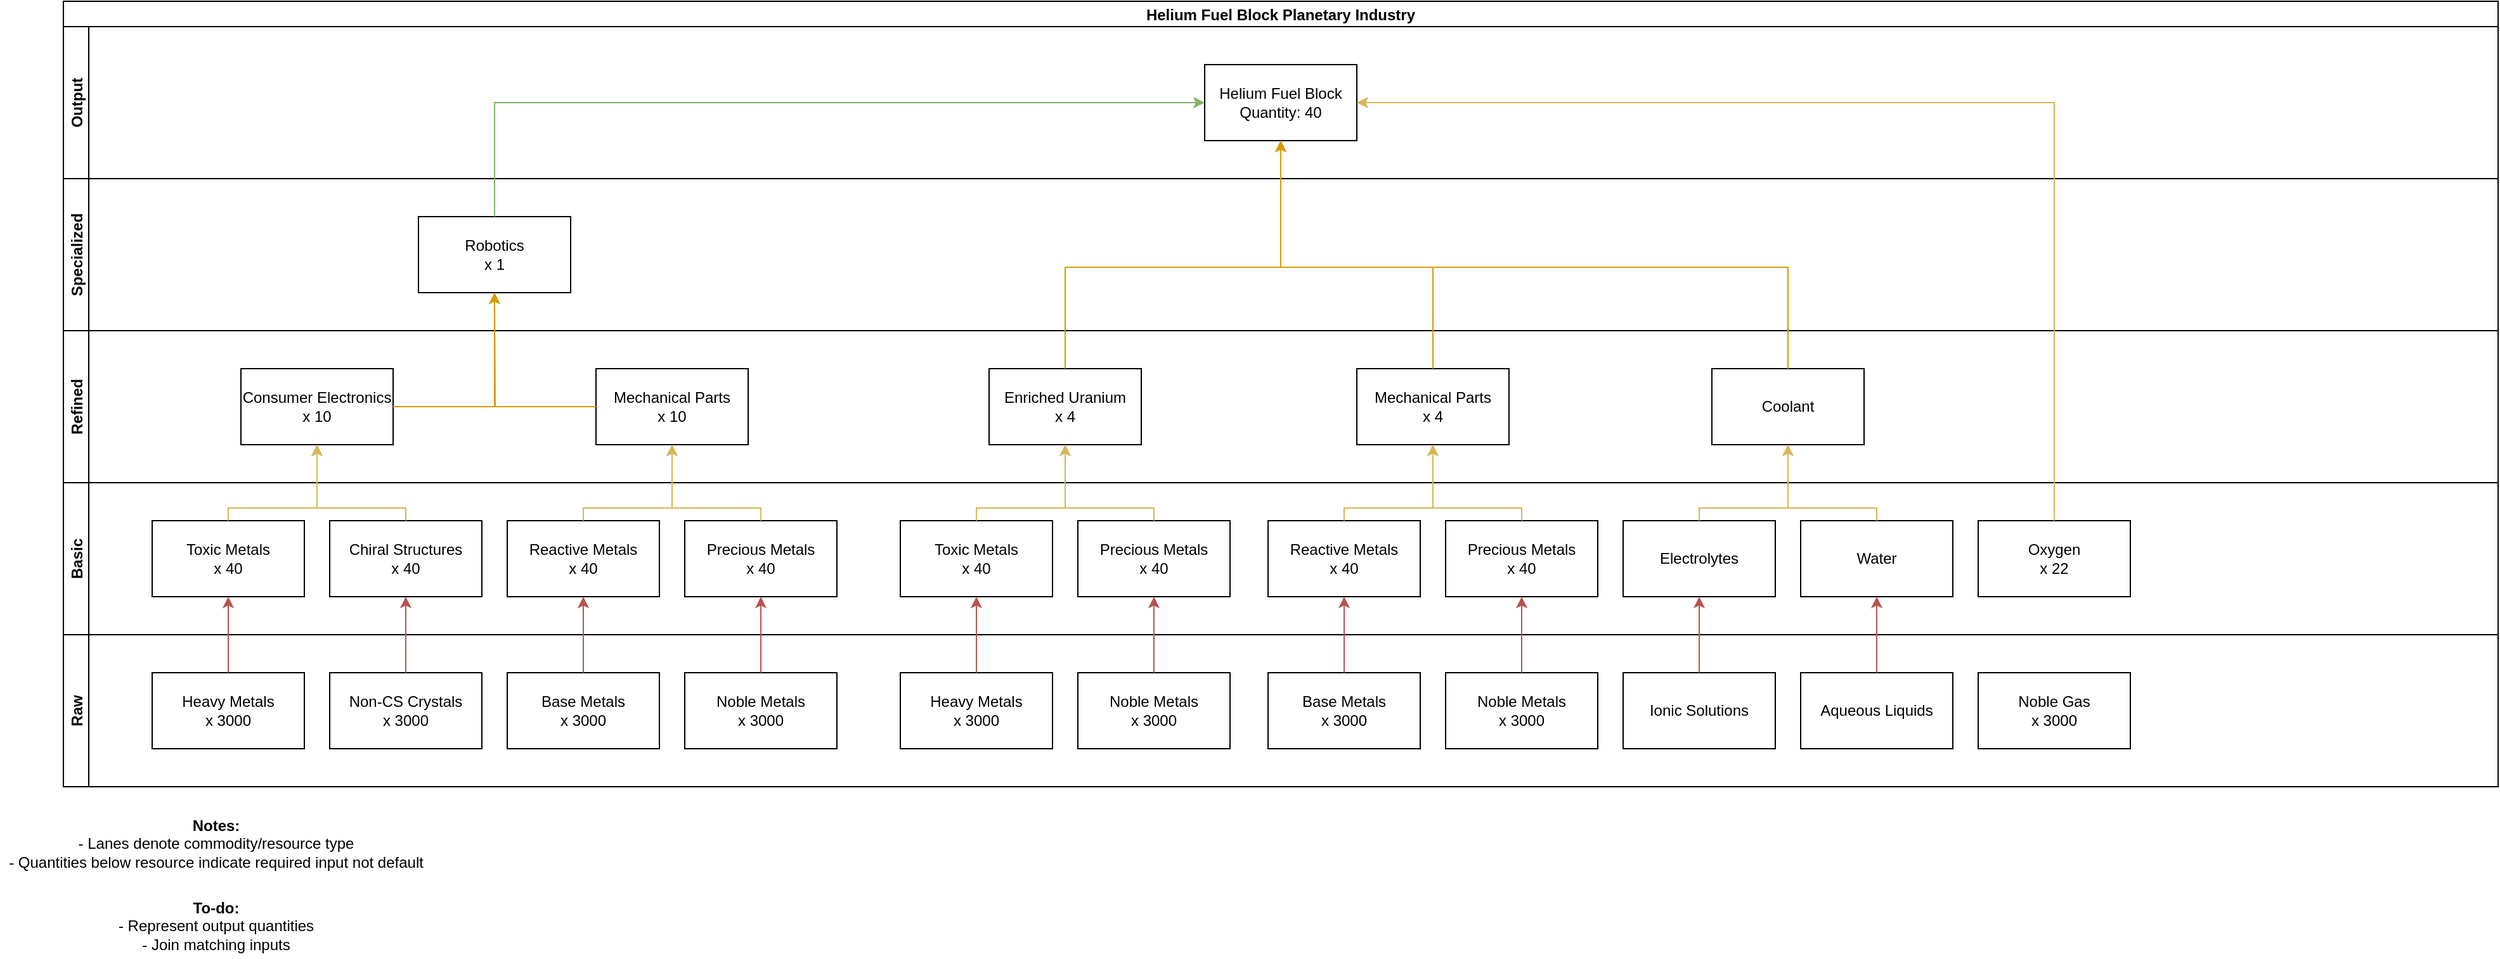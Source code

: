 <mxfile version="15.7.0" type="github">
  <diagram id="3TLoZ07AutrMq-KuwH9l" name="Helium Fuel Block">
    <mxGraphModel dx="1426" dy="1994" grid="1" gridSize="10" guides="1" tooltips="1" connect="1" arrows="1" fold="1" page="1" pageScale="1" pageWidth="827" pageHeight="1169" math="0" shadow="0">
      <root>
        <mxCell id="0" />
        <mxCell id="1" parent="0" />
        <mxCell id="alUQvkPKiy3RBT4dOB0o-2" value="Helium Fuel Block Planetary Industry" style="swimlane;childLayout=stackLayout;resizeParent=1;resizeParentMax=0;horizontal=1;startSize=20;horizontalStack=0;" vertex="1" parent="1">
          <mxGeometry x="50" y="-10" width="1920" height="620" as="geometry" />
        </mxCell>
        <mxCell id="alUQvkPKiy3RBT4dOB0o-3" value="Output" style="swimlane;startSize=20;horizontal=0;" vertex="1" parent="alUQvkPKiy3RBT4dOB0o-2">
          <mxGeometry y="20" width="1920" height="120" as="geometry" />
        </mxCell>
        <mxCell id="alUQvkPKiy3RBT4dOB0o-14" value="Helium Fuel Block&lt;br&gt;Quantity: 40" style="rounded=0;whiteSpace=wrap;html=1;" vertex="1" parent="alUQvkPKiy3RBT4dOB0o-3">
          <mxGeometry x="900" y="30" width="120" height="60" as="geometry" />
        </mxCell>
        <mxCell id="alUQvkPKiy3RBT4dOB0o-4" value="Specialized" style="swimlane;startSize=20;horizontal=0;" vertex="1" parent="alUQvkPKiy3RBT4dOB0o-2">
          <mxGeometry y="140" width="1920" height="120" as="geometry" />
        </mxCell>
        <mxCell id="alUQvkPKiy3RBT4dOB0o-15" value="Robotics&lt;br&gt;x 1" style="rounded=0;whiteSpace=wrap;html=1;" vertex="1" parent="alUQvkPKiy3RBT4dOB0o-4">
          <mxGeometry x="280" y="30" width="120" height="60" as="geometry" />
        </mxCell>
        <mxCell id="alUQvkPKiy3RBT4dOB0o-5" value="Refined" style="swimlane;startSize=20;horizontal=0;" vertex="1" parent="alUQvkPKiy3RBT4dOB0o-2">
          <mxGeometry y="260" width="1920" height="120" as="geometry" />
        </mxCell>
        <mxCell id="alUQvkPKiy3RBT4dOB0o-26" value="Consumer Electronics&lt;br&gt;x 10" style="rounded=0;whiteSpace=wrap;html=1;" vertex="1" parent="alUQvkPKiy3RBT4dOB0o-5">
          <mxGeometry x="140" y="30" width="120" height="60" as="geometry" />
        </mxCell>
        <mxCell id="alUQvkPKiy3RBT4dOB0o-27" value="Mechanical Parts&lt;br&gt;x 10" style="rounded=0;whiteSpace=wrap;html=1;" vertex="1" parent="alUQvkPKiy3RBT4dOB0o-5">
          <mxGeometry x="420" y="30" width="120" height="60" as="geometry" />
        </mxCell>
        <mxCell id="alUQvkPKiy3RBT4dOB0o-12" value="Basic" style="swimlane;startSize=20;horizontal=0;" vertex="1" parent="alUQvkPKiy3RBT4dOB0o-2">
          <mxGeometry y="380" width="1920" height="120" as="geometry" />
        </mxCell>
        <mxCell id="alUQvkPKiy3RBT4dOB0o-28" value="Toxic Metals&lt;br&gt;x 40" style="rounded=0;whiteSpace=wrap;html=1;" vertex="1" parent="alUQvkPKiy3RBT4dOB0o-12">
          <mxGeometry x="70" y="30" width="120" height="60" as="geometry" />
        </mxCell>
        <mxCell id="alUQvkPKiy3RBT4dOB0o-29" value="Chiral Structures&lt;br&gt;x 40" style="rounded=0;whiteSpace=wrap;html=1;" vertex="1" parent="alUQvkPKiy3RBT4dOB0o-12">
          <mxGeometry x="210" y="30" width="120" height="60" as="geometry" />
        </mxCell>
        <mxCell id="alUQvkPKiy3RBT4dOB0o-30" value="Reactive Metals&lt;br&gt;x 40" style="rounded=0;whiteSpace=wrap;html=1;" vertex="1" parent="alUQvkPKiy3RBT4dOB0o-12">
          <mxGeometry x="350" y="30" width="120" height="60" as="geometry" />
        </mxCell>
        <mxCell id="alUQvkPKiy3RBT4dOB0o-31" value="Precious Metals&lt;br&gt;x 40" style="rounded=0;whiteSpace=wrap;html=1;" vertex="1" parent="alUQvkPKiy3RBT4dOB0o-12">
          <mxGeometry x="490" y="30" width="120" height="60" as="geometry" />
        </mxCell>
        <mxCell id="alUQvkPKiy3RBT4dOB0o-110" value="Oxygen&lt;br&gt;x 22" style="rounded=0;whiteSpace=wrap;html=1;" vertex="1" parent="alUQvkPKiy3RBT4dOB0o-12">
          <mxGeometry x="1510" y="30" width="120" height="60" as="geometry" />
        </mxCell>
        <mxCell id="alUQvkPKiy3RBT4dOB0o-13" value="Raw" style="swimlane;startSize=20;horizontal=0;" vertex="1" parent="alUQvkPKiy3RBT4dOB0o-2">
          <mxGeometry y="500" width="1920" height="120" as="geometry" />
        </mxCell>
        <mxCell id="alUQvkPKiy3RBT4dOB0o-32" value="Heavy Metals&lt;br&gt;x 3000" style="rounded=0;whiteSpace=wrap;html=1;" vertex="1" parent="alUQvkPKiy3RBT4dOB0o-13">
          <mxGeometry x="70" y="30" width="120" height="60" as="geometry" />
        </mxCell>
        <mxCell id="alUQvkPKiy3RBT4dOB0o-33" value="Non-CS Crystals&lt;br&gt;x 3000" style="rounded=0;whiteSpace=wrap;html=1;" vertex="1" parent="alUQvkPKiy3RBT4dOB0o-13">
          <mxGeometry x="210" y="30" width="120" height="60" as="geometry" />
        </mxCell>
        <mxCell id="alUQvkPKiy3RBT4dOB0o-41" value="Base Metals&lt;br&gt;x 3000" style="rounded=0;whiteSpace=wrap;html=1;" vertex="1" parent="alUQvkPKiy3RBT4dOB0o-13">
          <mxGeometry x="350" y="30" width="120" height="60" as="geometry" />
        </mxCell>
        <mxCell id="alUQvkPKiy3RBT4dOB0o-42" value="Noble Metals&lt;br&gt;x 3000" style="rounded=0;whiteSpace=wrap;html=1;" vertex="1" parent="alUQvkPKiy3RBT4dOB0o-13">
          <mxGeometry x="490" y="30" width="120" height="60" as="geometry" />
        </mxCell>
        <mxCell id="alUQvkPKiy3RBT4dOB0o-69" value="Enriched Uranium&lt;br&gt;x 4" style="rounded=0;whiteSpace=wrap;html=1;" vertex="1" parent="alUQvkPKiy3RBT4dOB0o-13">
          <mxGeometry x="730" y="-210" width="120" height="60" as="geometry" />
        </mxCell>
        <mxCell id="alUQvkPKiy3RBT4dOB0o-71" value="Toxic Metals&lt;br&gt;x 40" style="rounded=0;whiteSpace=wrap;html=1;" vertex="1" parent="alUQvkPKiy3RBT4dOB0o-13">
          <mxGeometry x="660" y="-90" width="120" height="60" as="geometry" />
        </mxCell>
        <mxCell id="alUQvkPKiy3RBT4dOB0o-72" value="Precious Metals&lt;br&gt;x 40" style="rounded=0;whiteSpace=wrap;html=1;" vertex="1" parent="alUQvkPKiy3RBT4dOB0o-13">
          <mxGeometry x="800" y="-90" width="120" height="60" as="geometry" />
        </mxCell>
        <mxCell id="alUQvkPKiy3RBT4dOB0o-81" style="edgeStyle=orthogonalEdgeStyle;rounded=0;orthogonalLoop=1;jettySize=auto;html=1;entryX=0.5;entryY=1;entryDx=0;entryDy=0;fillColor=#fff2cc;strokeColor=#d6b656;" edge="1" parent="alUQvkPKiy3RBT4dOB0o-13" source="alUQvkPKiy3RBT4dOB0o-72" target="alUQvkPKiy3RBT4dOB0o-69">
          <mxGeometry relative="1" as="geometry">
            <Array as="points">
              <mxPoint x="860" y="-100" />
              <mxPoint x="790" y="-100" />
            </Array>
          </mxGeometry>
        </mxCell>
        <mxCell id="alUQvkPKiy3RBT4dOB0o-75" value="Heavy Metals&lt;br&gt;x 3000" style="rounded=0;whiteSpace=wrap;html=1;" vertex="1" parent="alUQvkPKiy3RBT4dOB0o-13">
          <mxGeometry x="660" y="30" width="120" height="60" as="geometry" />
        </mxCell>
        <mxCell id="alUQvkPKiy3RBT4dOB0o-79" style="edgeStyle=orthogonalEdgeStyle;rounded=0;orthogonalLoop=1;jettySize=auto;html=1;entryX=0.5;entryY=1;entryDx=0;entryDy=0;fillColor=#f8cecc;strokeColor=#b85450;" edge="1" parent="alUQvkPKiy3RBT4dOB0o-13" source="alUQvkPKiy3RBT4dOB0o-75" target="alUQvkPKiy3RBT4dOB0o-71">
          <mxGeometry relative="1" as="geometry" />
        </mxCell>
        <mxCell id="alUQvkPKiy3RBT4dOB0o-76" value="Noble Metals&lt;br&gt;x 3000" style="rounded=0;whiteSpace=wrap;html=1;" vertex="1" parent="alUQvkPKiy3RBT4dOB0o-13">
          <mxGeometry x="800" y="30" width="120" height="60" as="geometry" />
        </mxCell>
        <mxCell id="alUQvkPKiy3RBT4dOB0o-80" style="edgeStyle=orthogonalEdgeStyle;rounded=0;orthogonalLoop=1;jettySize=auto;html=1;entryX=0.5;entryY=1;entryDx=0;entryDy=0;fillColor=#f8cecc;strokeColor=#b85450;" edge="1" parent="alUQvkPKiy3RBT4dOB0o-13" source="alUQvkPKiy3RBT4dOB0o-76" target="alUQvkPKiy3RBT4dOB0o-72">
          <mxGeometry relative="1" as="geometry" />
        </mxCell>
        <mxCell id="alUQvkPKiy3RBT4dOB0o-86" style="edgeStyle=orthogonalEdgeStyle;rounded=0;orthogonalLoop=1;jettySize=auto;html=1;fillColor=#fff2cc;strokeColor=#d6b656;" edge="1" parent="alUQvkPKiy3RBT4dOB0o-13" source="alUQvkPKiy3RBT4dOB0o-71">
          <mxGeometry relative="1" as="geometry">
            <mxPoint x="790" y="-150" as="targetPoint" />
            <Array as="points">
              <mxPoint x="720" y="-100" />
              <mxPoint x="790" y="-100" />
            </Array>
          </mxGeometry>
        </mxCell>
        <mxCell id="alUQvkPKiy3RBT4dOB0o-92" value="Mechanical Parts&lt;br&gt;x 4" style="rounded=0;whiteSpace=wrap;html=1;" vertex="1" parent="alUQvkPKiy3RBT4dOB0o-13">
          <mxGeometry x="1020" y="-210" width="120" height="60" as="geometry" />
        </mxCell>
        <mxCell id="alUQvkPKiy3RBT4dOB0o-93" value="Reactive Metals&lt;br&gt;x 40" style="rounded=0;whiteSpace=wrap;html=1;" vertex="1" parent="alUQvkPKiy3RBT4dOB0o-13">
          <mxGeometry x="950" y="-90" width="120" height="60" as="geometry" />
        </mxCell>
        <mxCell id="alUQvkPKiy3RBT4dOB0o-94" value="Precious Metals&lt;br&gt;x 40" style="rounded=0;whiteSpace=wrap;html=1;" vertex="1" parent="alUQvkPKiy3RBT4dOB0o-13">
          <mxGeometry x="1090" y="-90" width="120" height="60" as="geometry" />
        </mxCell>
        <mxCell id="alUQvkPKiy3RBT4dOB0o-95" style="edgeStyle=orthogonalEdgeStyle;rounded=0;orthogonalLoop=1;jettySize=auto;html=1;entryX=0.5;entryY=1;entryDx=0;entryDy=0;fillColor=#fff2cc;strokeColor=#d6b656;" edge="1" parent="alUQvkPKiy3RBT4dOB0o-13" source="alUQvkPKiy3RBT4dOB0o-94" target="alUQvkPKiy3RBT4dOB0o-92">
          <mxGeometry relative="1" as="geometry">
            <Array as="points">
              <mxPoint x="1150" y="-100" />
              <mxPoint x="1080" y="-100" />
            </Array>
          </mxGeometry>
        </mxCell>
        <mxCell id="alUQvkPKiy3RBT4dOB0o-96" value="Base Metals&lt;br&gt;x 3000" style="rounded=0;whiteSpace=wrap;html=1;" vertex="1" parent="alUQvkPKiy3RBT4dOB0o-13">
          <mxGeometry x="950" y="30" width="120" height="60" as="geometry" />
        </mxCell>
        <mxCell id="alUQvkPKiy3RBT4dOB0o-97" style="edgeStyle=orthogonalEdgeStyle;rounded=0;orthogonalLoop=1;jettySize=auto;html=1;entryX=0.5;entryY=1;entryDx=0;entryDy=0;fillColor=#f8cecc;strokeColor=#b85450;" edge="1" parent="alUQvkPKiy3RBT4dOB0o-13" source="alUQvkPKiy3RBT4dOB0o-96" target="alUQvkPKiy3RBT4dOB0o-93">
          <mxGeometry relative="1" as="geometry" />
        </mxCell>
        <mxCell id="alUQvkPKiy3RBT4dOB0o-98" value="Noble Metals&lt;br&gt;x 3000" style="rounded=0;whiteSpace=wrap;html=1;" vertex="1" parent="alUQvkPKiy3RBT4dOB0o-13">
          <mxGeometry x="1090" y="30" width="120" height="60" as="geometry" />
        </mxCell>
        <mxCell id="alUQvkPKiy3RBT4dOB0o-99" style="edgeStyle=orthogonalEdgeStyle;rounded=0;orthogonalLoop=1;jettySize=auto;html=1;entryX=0.5;entryY=1;entryDx=0;entryDy=0;fillColor=#f8cecc;strokeColor=#b85450;" edge="1" parent="alUQvkPKiy3RBT4dOB0o-13" source="alUQvkPKiy3RBT4dOB0o-98" target="alUQvkPKiy3RBT4dOB0o-94">
          <mxGeometry relative="1" as="geometry" />
        </mxCell>
        <mxCell id="alUQvkPKiy3RBT4dOB0o-100" style="edgeStyle=orthogonalEdgeStyle;rounded=0;orthogonalLoop=1;jettySize=auto;html=1;fillColor=#fff2cc;strokeColor=#d6b656;" edge="1" parent="alUQvkPKiy3RBT4dOB0o-13" source="alUQvkPKiy3RBT4dOB0o-93">
          <mxGeometry relative="1" as="geometry">
            <mxPoint x="1080" y="-150" as="targetPoint" />
            <Array as="points">
              <mxPoint x="1010" y="-100" />
              <mxPoint x="1080" y="-100" />
            </Array>
          </mxGeometry>
        </mxCell>
        <mxCell id="alUQvkPKiy3RBT4dOB0o-101" value="Coolant" style="rounded=0;whiteSpace=wrap;html=1;" vertex="1" parent="alUQvkPKiy3RBT4dOB0o-13">
          <mxGeometry x="1300" y="-210" width="120" height="60" as="geometry" />
        </mxCell>
        <mxCell id="alUQvkPKiy3RBT4dOB0o-102" value="Electrolytes" style="rounded=0;whiteSpace=wrap;html=1;" vertex="1" parent="alUQvkPKiy3RBT4dOB0o-13">
          <mxGeometry x="1230" y="-90" width="120" height="60" as="geometry" />
        </mxCell>
        <mxCell id="alUQvkPKiy3RBT4dOB0o-103" value="Water" style="rounded=0;whiteSpace=wrap;html=1;" vertex="1" parent="alUQvkPKiy3RBT4dOB0o-13">
          <mxGeometry x="1370" y="-90" width="120" height="60" as="geometry" />
        </mxCell>
        <mxCell id="alUQvkPKiy3RBT4dOB0o-104" style="edgeStyle=orthogonalEdgeStyle;rounded=0;orthogonalLoop=1;jettySize=auto;html=1;entryX=0.5;entryY=1;entryDx=0;entryDy=0;fillColor=#fff2cc;strokeColor=#d6b656;" edge="1" parent="alUQvkPKiy3RBT4dOB0o-13" source="alUQvkPKiy3RBT4dOB0o-103" target="alUQvkPKiy3RBT4dOB0o-101">
          <mxGeometry relative="1" as="geometry">
            <Array as="points">
              <mxPoint x="1430" y="-100" />
              <mxPoint x="1360" y="-100" />
            </Array>
          </mxGeometry>
        </mxCell>
        <mxCell id="alUQvkPKiy3RBT4dOB0o-105" value="Ionic Solutions" style="rounded=0;whiteSpace=wrap;html=1;" vertex="1" parent="alUQvkPKiy3RBT4dOB0o-13">
          <mxGeometry x="1230" y="30" width="120" height="60" as="geometry" />
        </mxCell>
        <mxCell id="alUQvkPKiy3RBT4dOB0o-106" style="edgeStyle=orthogonalEdgeStyle;rounded=0;orthogonalLoop=1;jettySize=auto;html=1;entryX=0.5;entryY=1;entryDx=0;entryDy=0;fillColor=#f8cecc;strokeColor=#b85450;" edge="1" parent="alUQvkPKiy3RBT4dOB0o-13" source="alUQvkPKiy3RBT4dOB0o-105" target="alUQvkPKiy3RBT4dOB0o-102">
          <mxGeometry relative="1" as="geometry" />
        </mxCell>
        <mxCell id="alUQvkPKiy3RBT4dOB0o-107" value="Aqueous Liquids" style="rounded=0;whiteSpace=wrap;html=1;" vertex="1" parent="alUQvkPKiy3RBT4dOB0o-13">
          <mxGeometry x="1370" y="30" width="120" height="60" as="geometry" />
        </mxCell>
        <mxCell id="alUQvkPKiy3RBT4dOB0o-108" style="edgeStyle=orthogonalEdgeStyle;rounded=0;orthogonalLoop=1;jettySize=auto;html=1;entryX=0.5;entryY=1;entryDx=0;entryDy=0;fillColor=#f8cecc;strokeColor=#b85450;" edge="1" parent="alUQvkPKiy3RBT4dOB0o-13" source="alUQvkPKiy3RBT4dOB0o-107" target="alUQvkPKiy3RBT4dOB0o-103">
          <mxGeometry relative="1" as="geometry" />
        </mxCell>
        <mxCell id="alUQvkPKiy3RBT4dOB0o-109" style="edgeStyle=orthogonalEdgeStyle;rounded=0;orthogonalLoop=1;jettySize=auto;html=1;fillColor=#fff2cc;strokeColor=#d6b656;" edge="1" parent="alUQvkPKiy3RBT4dOB0o-13" source="alUQvkPKiy3RBT4dOB0o-102">
          <mxGeometry relative="1" as="geometry">
            <mxPoint x="1360" y="-150" as="targetPoint" />
            <Array as="points">
              <mxPoint x="1290" y="-100" />
              <mxPoint x="1360" y="-100" />
            </Array>
          </mxGeometry>
        </mxCell>
        <mxCell id="alUQvkPKiy3RBT4dOB0o-111" value="Noble Gas&lt;br&gt;x 3000" style="rounded=0;whiteSpace=wrap;html=1;" vertex="1" parent="alUQvkPKiy3RBT4dOB0o-13">
          <mxGeometry x="1510" y="30" width="120" height="60" as="geometry" />
        </mxCell>
        <mxCell id="alUQvkPKiy3RBT4dOB0o-34" style="edgeStyle=orthogonalEdgeStyle;rounded=0;orthogonalLoop=1;jettySize=auto;html=1;entryX=0.5;entryY=1;entryDx=0;entryDy=0;fillColor=#f8cecc;strokeColor=#b85450;" edge="1" parent="alUQvkPKiy3RBT4dOB0o-2" source="alUQvkPKiy3RBT4dOB0o-32" target="alUQvkPKiy3RBT4dOB0o-28">
          <mxGeometry relative="1" as="geometry" />
        </mxCell>
        <mxCell id="alUQvkPKiy3RBT4dOB0o-35" style="edgeStyle=orthogonalEdgeStyle;rounded=0;orthogonalLoop=1;jettySize=auto;html=1;entryX=0.5;entryY=1;entryDx=0;entryDy=0;fillColor=#f8cecc;strokeColor=#b85450;" edge="1" parent="alUQvkPKiy3RBT4dOB0o-2" source="alUQvkPKiy3RBT4dOB0o-33" target="alUQvkPKiy3RBT4dOB0o-29">
          <mxGeometry relative="1" as="geometry" />
        </mxCell>
        <mxCell id="alUQvkPKiy3RBT4dOB0o-36" style="edgeStyle=orthogonalEdgeStyle;rounded=0;orthogonalLoop=1;jettySize=auto;html=1;entryX=0.5;entryY=1;entryDx=0;entryDy=0;fillColor=#fff2cc;strokeColor=#d6b656;" edge="1" parent="alUQvkPKiy3RBT4dOB0o-2" source="alUQvkPKiy3RBT4dOB0o-29" target="alUQvkPKiy3RBT4dOB0o-26">
          <mxGeometry relative="1" as="geometry">
            <Array as="points">
              <mxPoint x="270" y="400" />
              <mxPoint x="200" y="400" />
            </Array>
          </mxGeometry>
        </mxCell>
        <mxCell id="alUQvkPKiy3RBT4dOB0o-38" style="edgeStyle=orthogonalEdgeStyle;rounded=0;orthogonalLoop=1;jettySize=auto;html=1;entryX=0.5;entryY=1;entryDx=0;entryDy=0;fillColor=#ffe6cc;strokeColor=#d79b00;" edge="1" parent="alUQvkPKiy3RBT4dOB0o-2" source="alUQvkPKiy3RBT4dOB0o-26" target="alUQvkPKiy3RBT4dOB0o-15">
          <mxGeometry relative="1" as="geometry" />
        </mxCell>
        <mxCell id="alUQvkPKiy3RBT4dOB0o-43" style="edgeStyle=orthogonalEdgeStyle;rounded=0;orthogonalLoop=1;jettySize=auto;html=1;entryX=0.5;entryY=1;entryDx=0;entryDy=0;fillColor=#f8cecc;strokeColor=#b85450;" edge="1" parent="alUQvkPKiy3RBT4dOB0o-2" source="alUQvkPKiy3RBT4dOB0o-41" target="alUQvkPKiy3RBT4dOB0o-30">
          <mxGeometry relative="1" as="geometry" />
        </mxCell>
        <mxCell id="alUQvkPKiy3RBT4dOB0o-44" style="edgeStyle=orthogonalEdgeStyle;rounded=0;orthogonalLoop=1;jettySize=auto;html=1;entryX=0.5;entryY=1;entryDx=0;entryDy=0;fillColor=#f8cecc;strokeColor=#b85450;" edge="1" parent="alUQvkPKiy3RBT4dOB0o-2" source="alUQvkPKiy3RBT4dOB0o-42" target="alUQvkPKiy3RBT4dOB0o-31">
          <mxGeometry relative="1" as="geometry" />
        </mxCell>
        <mxCell id="alUQvkPKiy3RBT4dOB0o-45" style="edgeStyle=orthogonalEdgeStyle;rounded=0;orthogonalLoop=1;jettySize=auto;html=1;entryX=0.5;entryY=1;entryDx=0;entryDy=0;fillColor=#fff2cc;strokeColor=#d6b656;" edge="1" parent="alUQvkPKiy3RBT4dOB0o-2" source="alUQvkPKiy3RBT4dOB0o-31" target="alUQvkPKiy3RBT4dOB0o-27">
          <mxGeometry relative="1" as="geometry">
            <Array as="points">
              <mxPoint x="550" y="400" />
              <mxPoint x="480" y="400" />
            </Array>
          </mxGeometry>
        </mxCell>
        <mxCell id="alUQvkPKiy3RBT4dOB0o-113" style="edgeStyle=orthogonalEdgeStyle;rounded=0;orthogonalLoop=1;jettySize=auto;html=1;entryX=0.5;entryY=1;entryDx=0;entryDy=0;fillColor=#ffe6cc;strokeColor=#d79b00;" edge="1" parent="alUQvkPKiy3RBT4dOB0o-2" source="alUQvkPKiy3RBT4dOB0o-69" target="alUQvkPKiy3RBT4dOB0o-14">
          <mxGeometry relative="1" as="geometry">
            <Array as="points">
              <mxPoint x="790" y="210" />
              <mxPoint x="960" y="210" />
            </Array>
          </mxGeometry>
        </mxCell>
        <mxCell id="alUQvkPKiy3RBT4dOB0o-114" style="edgeStyle=orthogonalEdgeStyle;rounded=0;orthogonalLoop=1;jettySize=auto;html=1;entryX=0.5;entryY=1;entryDx=0;entryDy=0;fillColor=#ffe6cc;strokeColor=#d79b00;" edge="1" parent="alUQvkPKiy3RBT4dOB0o-2" source="alUQvkPKiy3RBT4dOB0o-92" target="alUQvkPKiy3RBT4dOB0o-14">
          <mxGeometry relative="1" as="geometry">
            <Array as="points">
              <mxPoint x="1080" y="210" />
              <mxPoint x="960" y="210" />
            </Array>
          </mxGeometry>
        </mxCell>
        <mxCell id="alUQvkPKiy3RBT4dOB0o-115" style="edgeStyle=orthogonalEdgeStyle;rounded=0;orthogonalLoop=1;jettySize=auto;html=1;entryX=0.5;entryY=1;entryDx=0;entryDy=0;fillColor=#ffe6cc;strokeColor=#d79b00;" edge="1" parent="alUQvkPKiy3RBT4dOB0o-2" source="alUQvkPKiy3RBT4dOB0o-101" target="alUQvkPKiy3RBT4dOB0o-14">
          <mxGeometry relative="1" as="geometry">
            <Array as="points">
              <mxPoint x="1360" y="210" />
              <mxPoint x="960" y="210" />
            </Array>
          </mxGeometry>
        </mxCell>
        <mxCell id="alUQvkPKiy3RBT4dOB0o-117" style="edgeStyle=orthogonalEdgeStyle;rounded=0;orthogonalLoop=1;jettySize=auto;html=1;entryX=1;entryY=0.5;entryDx=0;entryDy=0;fillColor=#fff2cc;strokeColor=#d6b656;" edge="1" parent="alUQvkPKiy3RBT4dOB0o-2" source="alUQvkPKiy3RBT4dOB0o-110" target="alUQvkPKiy3RBT4dOB0o-14">
          <mxGeometry relative="1" as="geometry">
            <Array as="points">
              <mxPoint x="1570" y="80" />
            </Array>
          </mxGeometry>
        </mxCell>
        <mxCell id="alUQvkPKiy3RBT4dOB0o-118" style="edgeStyle=orthogonalEdgeStyle;rounded=0;orthogonalLoop=1;jettySize=auto;html=1;entryX=0;entryY=0.5;entryDx=0;entryDy=0;fillColor=#d5e8d4;strokeColor=#82b366;" edge="1" parent="alUQvkPKiy3RBT4dOB0o-2" source="alUQvkPKiy3RBT4dOB0o-15" target="alUQvkPKiy3RBT4dOB0o-14">
          <mxGeometry relative="1" as="geometry">
            <Array as="points">
              <mxPoint x="340" y="80" />
            </Array>
          </mxGeometry>
        </mxCell>
        <mxCell id="alUQvkPKiy3RBT4dOB0o-37" style="edgeStyle=orthogonalEdgeStyle;rounded=0;orthogonalLoop=1;jettySize=auto;html=1;fillColor=#fff2cc;strokeColor=#d6b656;" edge="1" parent="1" source="alUQvkPKiy3RBT4dOB0o-28">
          <mxGeometry relative="1" as="geometry">
            <mxPoint x="250" y="340" as="targetPoint" />
            <Array as="points">
              <mxPoint x="180" y="390" />
              <mxPoint x="250" y="390" />
            </Array>
          </mxGeometry>
        </mxCell>
        <mxCell id="alUQvkPKiy3RBT4dOB0o-39" style="edgeStyle=orthogonalEdgeStyle;rounded=0;orthogonalLoop=1;jettySize=auto;html=1;fillColor=#ffe6cc;strokeColor=#d79b00;" edge="1" parent="1" source="alUQvkPKiy3RBT4dOB0o-27">
          <mxGeometry relative="1" as="geometry">
            <mxPoint x="390" y="220" as="targetPoint" />
          </mxGeometry>
        </mxCell>
        <mxCell id="alUQvkPKiy3RBT4dOB0o-46" style="edgeStyle=orthogonalEdgeStyle;rounded=0;orthogonalLoop=1;jettySize=auto;html=1;fillColor=#fff2cc;strokeColor=#d6b656;" edge="1" parent="1" source="alUQvkPKiy3RBT4dOB0o-30">
          <mxGeometry relative="1" as="geometry">
            <mxPoint x="530" y="340" as="targetPoint" />
            <Array as="points">
              <mxPoint x="460" y="390" />
              <mxPoint x="530" y="390" />
            </Array>
          </mxGeometry>
        </mxCell>
        <mxCell id="alUQvkPKiy3RBT4dOB0o-90" value="&lt;b&gt;Notes:&lt;/b&gt;&lt;br&gt;- Lanes denote commodity/resource type&lt;br&gt;- Quantities below resource indicate required input not default" style="text;html=1;align=center;verticalAlign=middle;resizable=0;points=[];autosize=1;strokeColor=none;fillColor=none;" vertex="1" parent="1">
          <mxGeometry y="630" width="340" height="50" as="geometry" />
        </mxCell>
        <mxCell id="alUQvkPKiy3RBT4dOB0o-91" value="&lt;b&gt;To-do:&lt;/b&gt;&lt;br&gt;- Represent output quantities&lt;br&gt;- Join matching inputs" style="text;html=1;align=center;verticalAlign=middle;resizable=0;points=[];autosize=1;strokeColor=none;fillColor=none;" vertex="1" parent="1">
          <mxGeometry x="85" y="695" width="170" height="50" as="geometry" />
        </mxCell>
      </root>
    </mxGraphModel>
  </diagram>
</mxfile>
